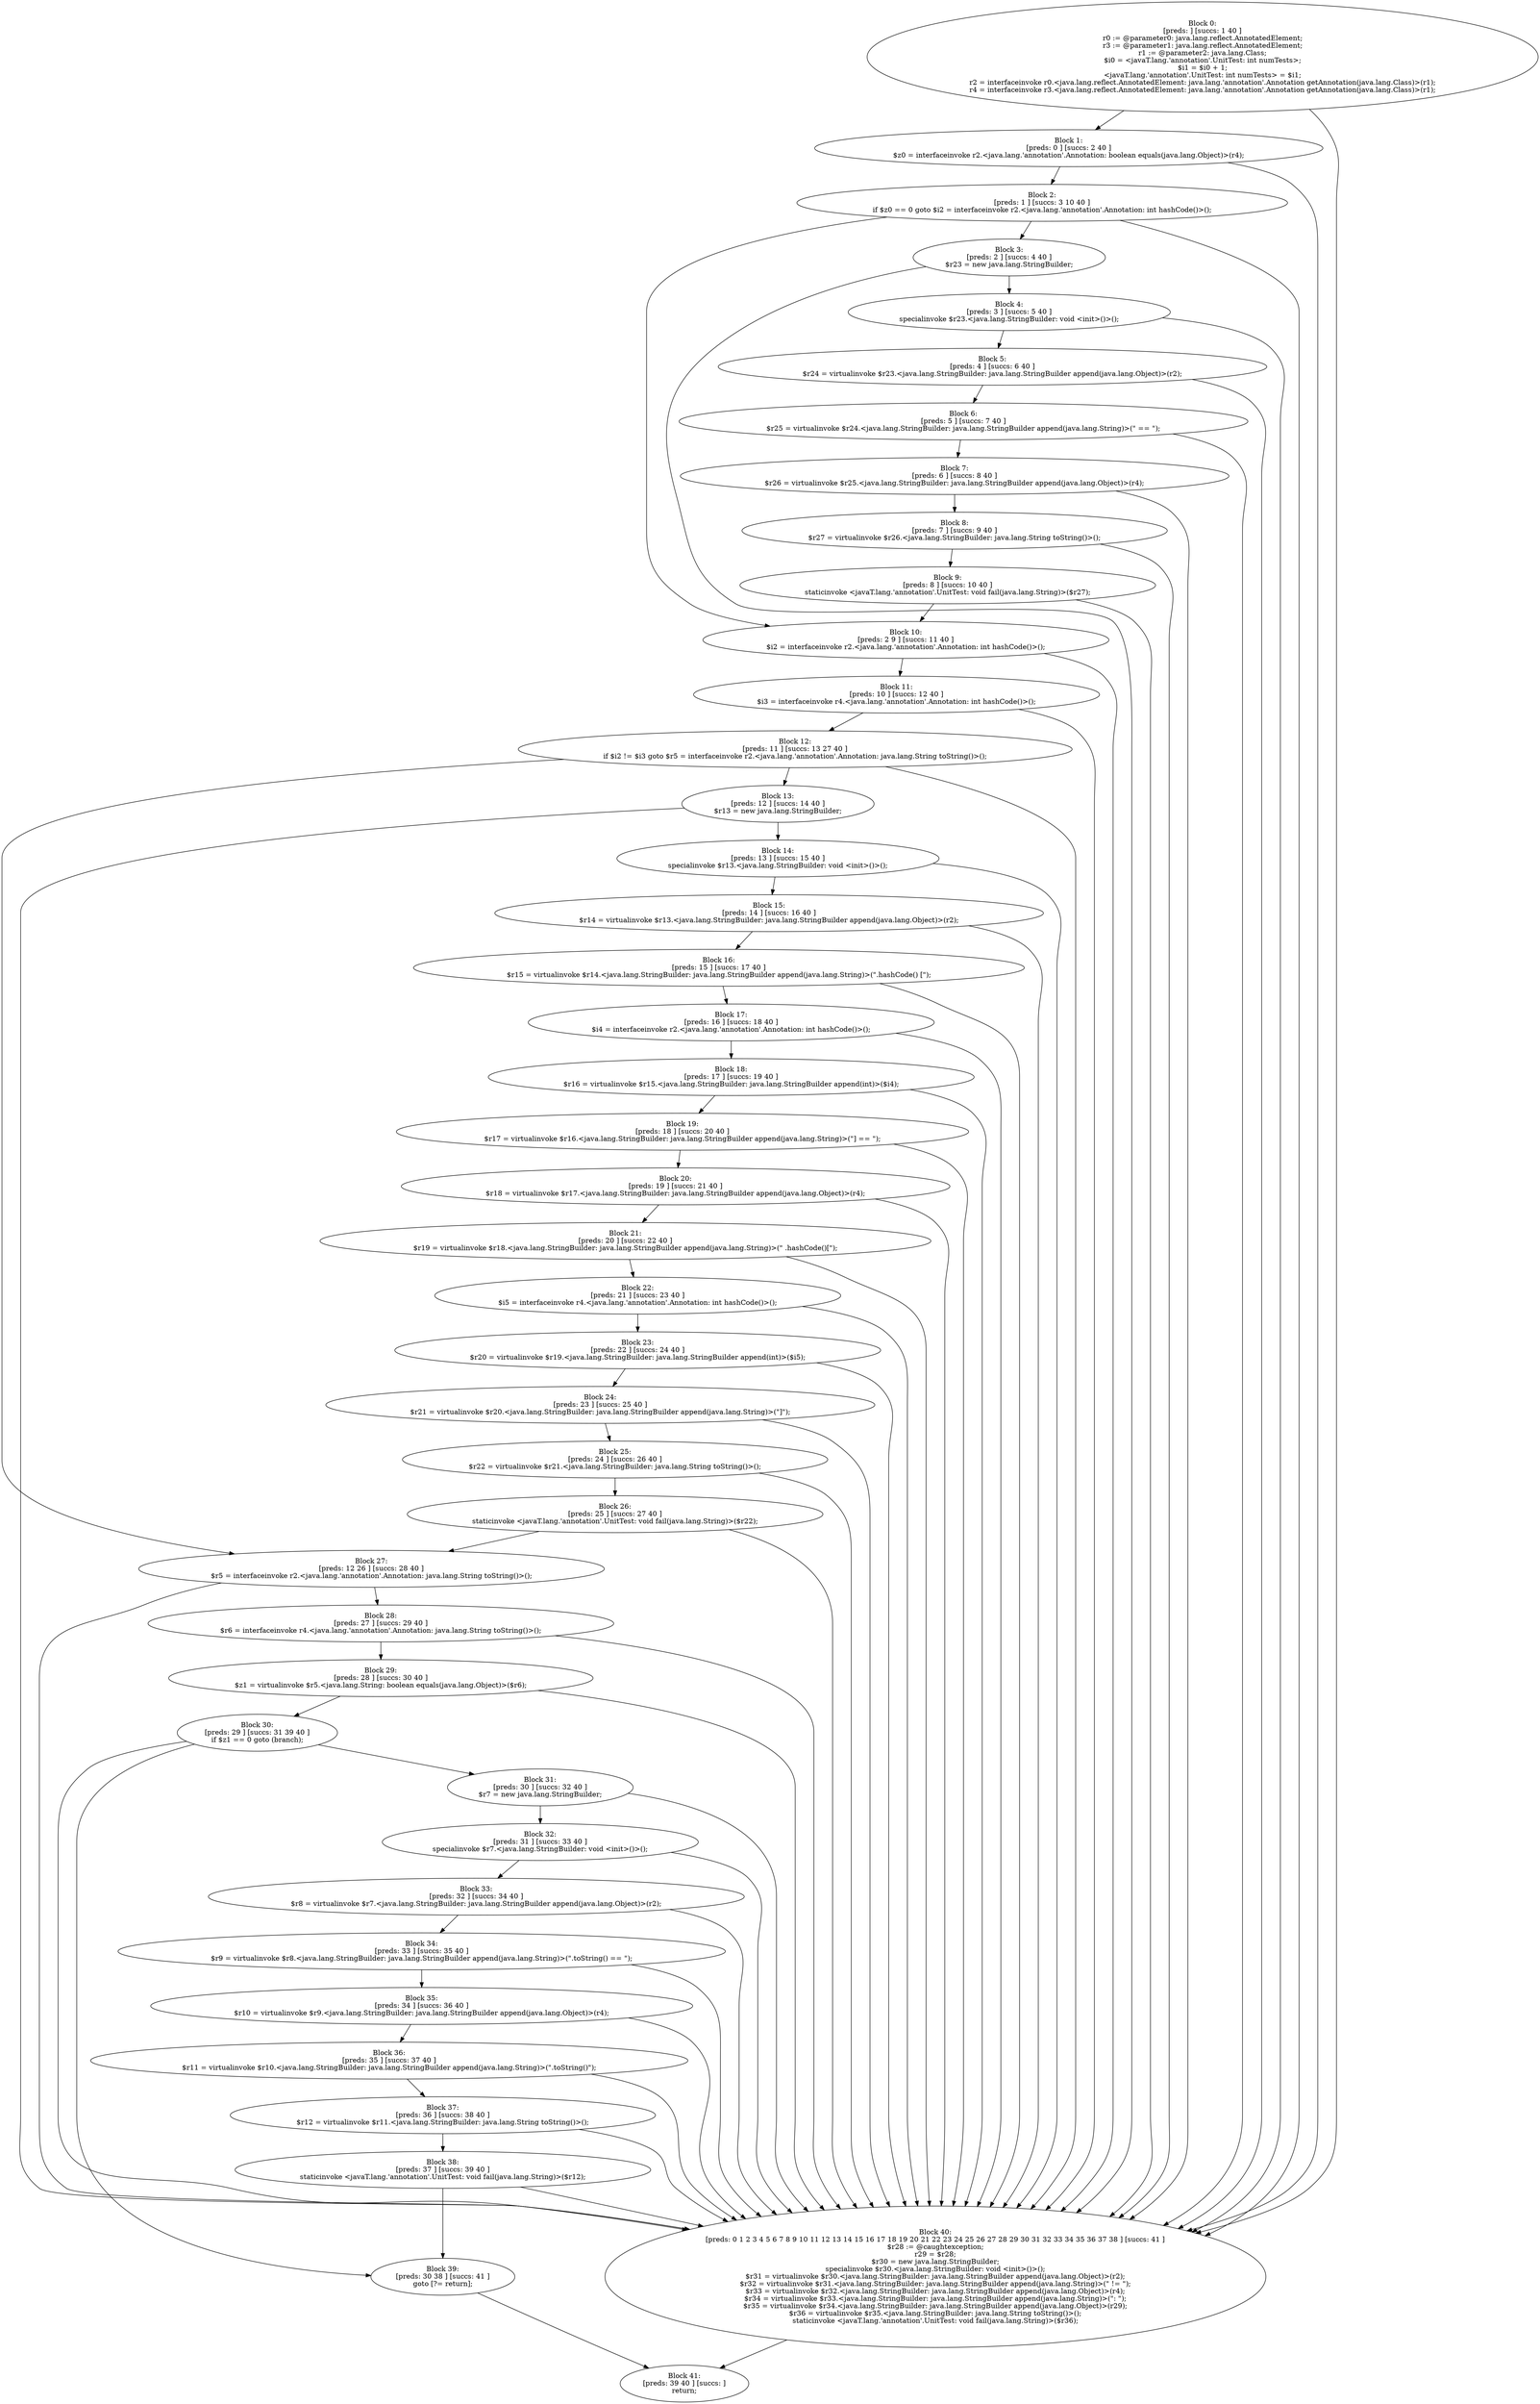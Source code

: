 digraph "unitGraph" {
    "Block 0:
[preds: ] [succs: 1 40 ]
r0 := @parameter0: java.lang.reflect.AnnotatedElement;
r3 := @parameter1: java.lang.reflect.AnnotatedElement;
r1 := @parameter2: java.lang.Class;
$i0 = <javaT.lang.'annotation'.UnitTest: int numTests>;
$i1 = $i0 + 1;
<javaT.lang.'annotation'.UnitTest: int numTests> = $i1;
r2 = interfaceinvoke r0.<java.lang.reflect.AnnotatedElement: java.lang.'annotation'.Annotation getAnnotation(java.lang.Class)>(r1);
r4 = interfaceinvoke r3.<java.lang.reflect.AnnotatedElement: java.lang.'annotation'.Annotation getAnnotation(java.lang.Class)>(r1);
"
    "Block 1:
[preds: 0 ] [succs: 2 40 ]
$z0 = interfaceinvoke r2.<java.lang.'annotation'.Annotation: boolean equals(java.lang.Object)>(r4);
"
    "Block 2:
[preds: 1 ] [succs: 3 10 40 ]
if $z0 == 0 goto $i2 = interfaceinvoke r2.<java.lang.'annotation'.Annotation: int hashCode()>();
"
    "Block 3:
[preds: 2 ] [succs: 4 40 ]
$r23 = new java.lang.StringBuilder;
"
    "Block 4:
[preds: 3 ] [succs: 5 40 ]
specialinvoke $r23.<java.lang.StringBuilder: void <init>()>();
"
    "Block 5:
[preds: 4 ] [succs: 6 40 ]
$r24 = virtualinvoke $r23.<java.lang.StringBuilder: java.lang.StringBuilder append(java.lang.Object)>(r2);
"
    "Block 6:
[preds: 5 ] [succs: 7 40 ]
$r25 = virtualinvoke $r24.<java.lang.StringBuilder: java.lang.StringBuilder append(java.lang.String)>(\" == \");
"
    "Block 7:
[preds: 6 ] [succs: 8 40 ]
$r26 = virtualinvoke $r25.<java.lang.StringBuilder: java.lang.StringBuilder append(java.lang.Object)>(r4);
"
    "Block 8:
[preds: 7 ] [succs: 9 40 ]
$r27 = virtualinvoke $r26.<java.lang.StringBuilder: java.lang.String toString()>();
"
    "Block 9:
[preds: 8 ] [succs: 10 40 ]
staticinvoke <javaT.lang.'annotation'.UnitTest: void fail(java.lang.String)>($r27);
"
    "Block 10:
[preds: 2 9 ] [succs: 11 40 ]
$i2 = interfaceinvoke r2.<java.lang.'annotation'.Annotation: int hashCode()>();
"
    "Block 11:
[preds: 10 ] [succs: 12 40 ]
$i3 = interfaceinvoke r4.<java.lang.'annotation'.Annotation: int hashCode()>();
"
    "Block 12:
[preds: 11 ] [succs: 13 27 40 ]
if $i2 != $i3 goto $r5 = interfaceinvoke r2.<java.lang.'annotation'.Annotation: java.lang.String toString()>();
"
    "Block 13:
[preds: 12 ] [succs: 14 40 ]
$r13 = new java.lang.StringBuilder;
"
    "Block 14:
[preds: 13 ] [succs: 15 40 ]
specialinvoke $r13.<java.lang.StringBuilder: void <init>()>();
"
    "Block 15:
[preds: 14 ] [succs: 16 40 ]
$r14 = virtualinvoke $r13.<java.lang.StringBuilder: java.lang.StringBuilder append(java.lang.Object)>(r2);
"
    "Block 16:
[preds: 15 ] [succs: 17 40 ]
$r15 = virtualinvoke $r14.<java.lang.StringBuilder: java.lang.StringBuilder append(java.lang.String)>(\".hashCode() [\");
"
    "Block 17:
[preds: 16 ] [succs: 18 40 ]
$i4 = interfaceinvoke r2.<java.lang.'annotation'.Annotation: int hashCode()>();
"
    "Block 18:
[preds: 17 ] [succs: 19 40 ]
$r16 = virtualinvoke $r15.<java.lang.StringBuilder: java.lang.StringBuilder append(int)>($i4);
"
    "Block 19:
[preds: 18 ] [succs: 20 40 ]
$r17 = virtualinvoke $r16.<java.lang.StringBuilder: java.lang.StringBuilder append(java.lang.String)>(\"] == \");
"
    "Block 20:
[preds: 19 ] [succs: 21 40 ]
$r18 = virtualinvoke $r17.<java.lang.StringBuilder: java.lang.StringBuilder append(java.lang.Object)>(r4);
"
    "Block 21:
[preds: 20 ] [succs: 22 40 ]
$r19 = virtualinvoke $r18.<java.lang.StringBuilder: java.lang.StringBuilder append(java.lang.String)>(\" .hashCode()[\");
"
    "Block 22:
[preds: 21 ] [succs: 23 40 ]
$i5 = interfaceinvoke r4.<java.lang.'annotation'.Annotation: int hashCode()>();
"
    "Block 23:
[preds: 22 ] [succs: 24 40 ]
$r20 = virtualinvoke $r19.<java.lang.StringBuilder: java.lang.StringBuilder append(int)>($i5);
"
    "Block 24:
[preds: 23 ] [succs: 25 40 ]
$r21 = virtualinvoke $r20.<java.lang.StringBuilder: java.lang.StringBuilder append(java.lang.String)>(\"]\");
"
    "Block 25:
[preds: 24 ] [succs: 26 40 ]
$r22 = virtualinvoke $r21.<java.lang.StringBuilder: java.lang.String toString()>();
"
    "Block 26:
[preds: 25 ] [succs: 27 40 ]
staticinvoke <javaT.lang.'annotation'.UnitTest: void fail(java.lang.String)>($r22);
"
    "Block 27:
[preds: 12 26 ] [succs: 28 40 ]
$r5 = interfaceinvoke r2.<java.lang.'annotation'.Annotation: java.lang.String toString()>();
"
    "Block 28:
[preds: 27 ] [succs: 29 40 ]
$r6 = interfaceinvoke r4.<java.lang.'annotation'.Annotation: java.lang.String toString()>();
"
    "Block 29:
[preds: 28 ] [succs: 30 40 ]
$z1 = virtualinvoke $r5.<java.lang.String: boolean equals(java.lang.Object)>($r6);
"
    "Block 30:
[preds: 29 ] [succs: 31 39 40 ]
if $z1 == 0 goto (branch);
"
    "Block 31:
[preds: 30 ] [succs: 32 40 ]
$r7 = new java.lang.StringBuilder;
"
    "Block 32:
[preds: 31 ] [succs: 33 40 ]
specialinvoke $r7.<java.lang.StringBuilder: void <init>()>();
"
    "Block 33:
[preds: 32 ] [succs: 34 40 ]
$r8 = virtualinvoke $r7.<java.lang.StringBuilder: java.lang.StringBuilder append(java.lang.Object)>(r2);
"
    "Block 34:
[preds: 33 ] [succs: 35 40 ]
$r9 = virtualinvoke $r8.<java.lang.StringBuilder: java.lang.StringBuilder append(java.lang.String)>(\".toString() == \");
"
    "Block 35:
[preds: 34 ] [succs: 36 40 ]
$r10 = virtualinvoke $r9.<java.lang.StringBuilder: java.lang.StringBuilder append(java.lang.Object)>(r4);
"
    "Block 36:
[preds: 35 ] [succs: 37 40 ]
$r11 = virtualinvoke $r10.<java.lang.StringBuilder: java.lang.StringBuilder append(java.lang.String)>(\".toString()\");
"
    "Block 37:
[preds: 36 ] [succs: 38 40 ]
$r12 = virtualinvoke $r11.<java.lang.StringBuilder: java.lang.String toString()>();
"
    "Block 38:
[preds: 37 ] [succs: 39 40 ]
staticinvoke <javaT.lang.'annotation'.UnitTest: void fail(java.lang.String)>($r12);
"
    "Block 39:
[preds: 30 38 ] [succs: 41 ]
goto [?= return];
"
    "Block 40:
[preds: 0 1 2 3 4 5 6 7 8 9 10 11 12 13 14 15 16 17 18 19 20 21 22 23 24 25 26 27 28 29 30 31 32 33 34 35 36 37 38 ] [succs: 41 ]
$r28 := @caughtexception;
r29 = $r28;
$r30 = new java.lang.StringBuilder;
specialinvoke $r30.<java.lang.StringBuilder: void <init>()>();
$r31 = virtualinvoke $r30.<java.lang.StringBuilder: java.lang.StringBuilder append(java.lang.Object)>(r2);
$r32 = virtualinvoke $r31.<java.lang.StringBuilder: java.lang.StringBuilder append(java.lang.String)>(\" != \");
$r33 = virtualinvoke $r32.<java.lang.StringBuilder: java.lang.StringBuilder append(java.lang.Object)>(r4);
$r34 = virtualinvoke $r33.<java.lang.StringBuilder: java.lang.StringBuilder append(java.lang.String)>(\": \");
$r35 = virtualinvoke $r34.<java.lang.StringBuilder: java.lang.StringBuilder append(java.lang.Object)>(r29);
$r36 = virtualinvoke $r35.<java.lang.StringBuilder: java.lang.String toString()>();
staticinvoke <javaT.lang.'annotation'.UnitTest: void fail(java.lang.String)>($r36);
"
    "Block 41:
[preds: 39 40 ] [succs: ]
return;
"
    "Block 0:
[preds: ] [succs: 1 40 ]
r0 := @parameter0: java.lang.reflect.AnnotatedElement;
r3 := @parameter1: java.lang.reflect.AnnotatedElement;
r1 := @parameter2: java.lang.Class;
$i0 = <javaT.lang.'annotation'.UnitTest: int numTests>;
$i1 = $i0 + 1;
<javaT.lang.'annotation'.UnitTest: int numTests> = $i1;
r2 = interfaceinvoke r0.<java.lang.reflect.AnnotatedElement: java.lang.'annotation'.Annotation getAnnotation(java.lang.Class)>(r1);
r4 = interfaceinvoke r3.<java.lang.reflect.AnnotatedElement: java.lang.'annotation'.Annotation getAnnotation(java.lang.Class)>(r1);
"->"Block 1:
[preds: 0 ] [succs: 2 40 ]
$z0 = interfaceinvoke r2.<java.lang.'annotation'.Annotation: boolean equals(java.lang.Object)>(r4);
";
    "Block 0:
[preds: ] [succs: 1 40 ]
r0 := @parameter0: java.lang.reflect.AnnotatedElement;
r3 := @parameter1: java.lang.reflect.AnnotatedElement;
r1 := @parameter2: java.lang.Class;
$i0 = <javaT.lang.'annotation'.UnitTest: int numTests>;
$i1 = $i0 + 1;
<javaT.lang.'annotation'.UnitTest: int numTests> = $i1;
r2 = interfaceinvoke r0.<java.lang.reflect.AnnotatedElement: java.lang.'annotation'.Annotation getAnnotation(java.lang.Class)>(r1);
r4 = interfaceinvoke r3.<java.lang.reflect.AnnotatedElement: java.lang.'annotation'.Annotation getAnnotation(java.lang.Class)>(r1);
"->"Block 40:
[preds: 0 1 2 3 4 5 6 7 8 9 10 11 12 13 14 15 16 17 18 19 20 21 22 23 24 25 26 27 28 29 30 31 32 33 34 35 36 37 38 ] [succs: 41 ]
$r28 := @caughtexception;
r29 = $r28;
$r30 = new java.lang.StringBuilder;
specialinvoke $r30.<java.lang.StringBuilder: void <init>()>();
$r31 = virtualinvoke $r30.<java.lang.StringBuilder: java.lang.StringBuilder append(java.lang.Object)>(r2);
$r32 = virtualinvoke $r31.<java.lang.StringBuilder: java.lang.StringBuilder append(java.lang.String)>(\" != \");
$r33 = virtualinvoke $r32.<java.lang.StringBuilder: java.lang.StringBuilder append(java.lang.Object)>(r4);
$r34 = virtualinvoke $r33.<java.lang.StringBuilder: java.lang.StringBuilder append(java.lang.String)>(\": \");
$r35 = virtualinvoke $r34.<java.lang.StringBuilder: java.lang.StringBuilder append(java.lang.Object)>(r29);
$r36 = virtualinvoke $r35.<java.lang.StringBuilder: java.lang.String toString()>();
staticinvoke <javaT.lang.'annotation'.UnitTest: void fail(java.lang.String)>($r36);
";
    "Block 1:
[preds: 0 ] [succs: 2 40 ]
$z0 = interfaceinvoke r2.<java.lang.'annotation'.Annotation: boolean equals(java.lang.Object)>(r4);
"->"Block 2:
[preds: 1 ] [succs: 3 10 40 ]
if $z0 == 0 goto $i2 = interfaceinvoke r2.<java.lang.'annotation'.Annotation: int hashCode()>();
";
    "Block 1:
[preds: 0 ] [succs: 2 40 ]
$z0 = interfaceinvoke r2.<java.lang.'annotation'.Annotation: boolean equals(java.lang.Object)>(r4);
"->"Block 40:
[preds: 0 1 2 3 4 5 6 7 8 9 10 11 12 13 14 15 16 17 18 19 20 21 22 23 24 25 26 27 28 29 30 31 32 33 34 35 36 37 38 ] [succs: 41 ]
$r28 := @caughtexception;
r29 = $r28;
$r30 = new java.lang.StringBuilder;
specialinvoke $r30.<java.lang.StringBuilder: void <init>()>();
$r31 = virtualinvoke $r30.<java.lang.StringBuilder: java.lang.StringBuilder append(java.lang.Object)>(r2);
$r32 = virtualinvoke $r31.<java.lang.StringBuilder: java.lang.StringBuilder append(java.lang.String)>(\" != \");
$r33 = virtualinvoke $r32.<java.lang.StringBuilder: java.lang.StringBuilder append(java.lang.Object)>(r4);
$r34 = virtualinvoke $r33.<java.lang.StringBuilder: java.lang.StringBuilder append(java.lang.String)>(\": \");
$r35 = virtualinvoke $r34.<java.lang.StringBuilder: java.lang.StringBuilder append(java.lang.Object)>(r29);
$r36 = virtualinvoke $r35.<java.lang.StringBuilder: java.lang.String toString()>();
staticinvoke <javaT.lang.'annotation'.UnitTest: void fail(java.lang.String)>($r36);
";
    "Block 2:
[preds: 1 ] [succs: 3 10 40 ]
if $z0 == 0 goto $i2 = interfaceinvoke r2.<java.lang.'annotation'.Annotation: int hashCode()>();
"->"Block 3:
[preds: 2 ] [succs: 4 40 ]
$r23 = new java.lang.StringBuilder;
";
    "Block 2:
[preds: 1 ] [succs: 3 10 40 ]
if $z0 == 0 goto $i2 = interfaceinvoke r2.<java.lang.'annotation'.Annotation: int hashCode()>();
"->"Block 10:
[preds: 2 9 ] [succs: 11 40 ]
$i2 = interfaceinvoke r2.<java.lang.'annotation'.Annotation: int hashCode()>();
";
    "Block 2:
[preds: 1 ] [succs: 3 10 40 ]
if $z0 == 0 goto $i2 = interfaceinvoke r2.<java.lang.'annotation'.Annotation: int hashCode()>();
"->"Block 40:
[preds: 0 1 2 3 4 5 6 7 8 9 10 11 12 13 14 15 16 17 18 19 20 21 22 23 24 25 26 27 28 29 30 31 32 33 34 35 36 37 38 ] [succs: 41 ]
$r28 := @caughtexception;
r29 = $r28;
$r30 = new java.lang.StringBuilder;
specialinvoke $r30.<java.lang.StringBuilder: void <init>()>();
$r31 = virtualinvoke $r30.<java.lang.StringBuilder: java.lang.StringBuilder append(java.lang.Object)>(r2);
$r32 = virtualinvoke $r31.<java.lang.StringBuilder: java.lang.StringBuilder append(java.lang.String)>(\" != \");
$r33 = virtualinvoke $r32.<java.lang.StringBuilder: java.lang.StringBuilder append(java.lang.Object)>(r4);
$r34 = virtualinvoke $r33.<java.lang.StringBuilder: java.lang.StringBuilder append(java.lang.String)>(\": \");
$r35 = virtualinvoke $r34.<java.lang.StringBuilder: java.lang.StringBuilder append(java.lang.Object)>(r29);
$r36 = virtualinvoke $r35.<java.lang.StringBuilder: java.lang.String toString()>();
staticinvoke <javaT.lang.'annotation'.UnitTest: void fail(java.lang.String)>($r36);
";
    "Block 3:
[preds: 2 ] [succs: 4 40 ]
$r23 = new java.lang.StringBuilder;
"->"Block 4:
[preds: 3 ] [succs: 5 40 ]
specialinvoke $r23.<java.lang.StringBuilder: void <init>()>();
";
    "Block 3:
[preds: 2 ] [succs: 4 40 ]
$r23 = new java.lang.StringBuilder;
"->"Block 40:
[preds: 0 1 2 3 4 5 6 7 8 9 10 11 12 13 14 15 16 17 18 19 20 21 22 23 24 25 26 27 28 29 30 31 32 33 34 35 36 37 38 ] [succs: 41 ]
$r28 := @caughtexception;
r29 = $r28;
$r30 = new java.lang.StringBuilder;
specialinvoke $r30.<java.lang.StringBuilder: void <init>()>();
$r31 = virtualinvoke $r30.<java.lang.StringBuilder: java.lang.StringBuilder append(java.lang.Object)>(r2);
$r32 = virtualinvoke $r31.<java.lang.StringBuilder: java.lang.StringBuilder append(java.lang.String)>(\" != \");
$r33 = virtualinvoke $r32.<java.lang.StringBuilder: java.lang.StringBuilder append(java.lang.Object)>(r4);
$r34 = virtualinvoke $r33.<java.lang.StringBuilder: java.lang.StringBuilder append(java.lang.String)>(\": \");
$r35 = virtualinvoke $r34.<java.lang.StringBuilder: java.lang.StringBuilder append(java.lang.Object)>(r29);
$r36 = virtualinvoke $r35.<java.lang.StringBuilder: java.lang.String toString()>();
staticinvoke <javaT.lang.'annotation'.UnitTest: void fail(java.lang.String)>($r36);
";
    "Block 4:
[preds: 3 ] [succs: 5 40 ]
specialinvoke $r23.<java.lang.StringBuilder: void <init>()>();
"->"Block 5:
[preds: 4 ] [succs: 6 40 ]
$r24 = virtualinvoke $r23.<java.lang.StringBuilder: java.lang.StringBuilder append(java.lang.Object)>(r2);
";
    "Block 4:
[preds: 3 ] [succs: 5 40 ]
specialinvoke $r23.<java.lang.StringBuilder: void <init>()>();
"->"Block 40:
[preds: 0 1 2 3 4 5 6 7 8 9 10 11 12 13 14 15 16 17 18 19 20 21 22 23 24 25 26 27 28 29 30 31 32 33 34 35 36 37 38 ] [succs: 41 ]
$r28 := @caughtexception;
r29 = $r28;
$r30 = new java.lang.StringBuilder;
specialinvoke $r30.<java.lang.StringBuilder: void <init>()>();
$r31 = virtualinvoke $r30.<java.lang.StringBuilder: java.lang.StringBuilder append(java.lang.Object)>(r2);
$r32 = virtualinvoke $r31.<java.lang.StringBuilder: java.lang.StringBuilder append(java.lang.String)>(\" != \");
$r33 = virtualinvoke $r32.<java.lang.StringBuilder: java.lang.StringBuilder append(java.lang.Object)>(r4);
$r34 = virtualinvoke $r33.<java.lang.StringBuilder: java.lang.StringBuilder append(java.lang.String)>(\": \");
$r35 = virtualinvoke $r34.<java.lang.StringBuilder: java.lang.StringBuilder append(java.lang.Object)>(r29);
$r36 = virtualinvoke $r35.<java.lang.StringBuilder: java.lang.String toString()>();
staticinvoke <javaT.lang.'annotation'.UnitTest: void fail(java.lang.String)>($r36);
";
    "Block 5:
[preds: 4 ] [succs: 6 40 ]
$r24 = virtualinvoke $r23.<java.lang.StringBuilder: java.lang.StringBuilder append(java.lang.Object)>(r2);
"->"Block 6:
[preds: 5 ] [succs: 7 40 ]
$r25 = virtualinvoke $r24.<java.lang.StringBuilder: java.lang.StringBuilder append(java.lang.String)>(\" == \");
";
    "Block 5:
[preds: 4 ] [succs: 6 40 ]
$r24 = virtualinvoke $r23.<java.lang.StringBuilder: java.lang.StringBuilder append(java.lang.Object)>(r2);
"->"Block 40:
[preds: 0 1 2 3 4 5 6 7 8 9 10 11 12 13 14 15 16 17 18 19 20 21 22 23 24 25 26 27 28 29 30 31 32 33 34 35 36 37 38 ] [succs: 41 ]
$r28 := @caughtexception;
r29 = $r28;
$r30 = new java.lang.StringBuilder;
specialinvoke $r30.<java.lang.StringBuilder: void <init>()>();
$r31 = virtualinvoke $r30.<java.lang.StringBuilder: java.lang.StringBuilder append(java.lang.Object)>(r2);
$r32 = virtualinvoke $r31.<java.lang.StringBuilder: java.lang.StringBuilder append(java.lang.String)>(\" != \");
$r33 = virtualinvoke $r32.<java.lang.StringBuilder: java.lang.StringBuilder append(java.lang.Object)>(r4);
$r34 = virtualinvoke $r33.<java.lang.StringBuilder: java.lang.StringBuilder append(java.lang.String)>(\": \");
$r35 = virtualinvoke $r34.<java.lang.StringBuilder: java.lang.StringBuilder append(java.lang.Object)>(r29);
$r36 = virtualinvoke $r35.<java.lang.StringBuilder: java.lang.String toString()>();
staticinvoke <javaT.lang.'annotation'.UnitTest: void fail(java.lang.String)>($r36);
";
    "Block 6:
[preds: 5 ] [succs: 7 40 ]
$r25 = virtualinvoke $r24.<java.lang.StringBuilder: java.lang.StringBuilder append(java.lang.String)>(\" == \");
"->"Block 7:
[preds: 6 ] [succs: 8 40 ]
$r26 = virtualinvoke $r25.<java.lang.StringBuilder: java.lang.StringBuilder append(java.lang.Object)>(r4);
";
    "Block 6:
[preds: 5 ] [succs: 7 40 ]
$r25 = virtualinvoke $r24.<java.lang.StringBuilder: java.lang.StringBuilder append(java.lang.String)>(\" == \");
"->"Block 40:
[preds: 0 1 2 3 4 5 6 7 8 9 10 11 12 13 14 15 16 17 18 19 20 21 22 23 24 25 26 27 28 29 30 31 32 33 34 35 36 37 38 ] [succs: 41 ]
$r28 := @caughtexception;
r29 = $r28;
$r30 = new java.lang.StringBuilder;
specialinvoke $r30.<java.lang.StringBuilder: void <init>()>();
$r31 = virtualinvoke $r30.<java.lang.StringBuilder: java.lang.StringBuilder append(java.lang.Object)>(r2);
$r32 = virtualinvoke $r31.<java.lang.StringBuilder: java.lang.StringBuilder append(java.lang.String)>(\" != \");
$r33 = virtualinvoke $r32.<java.lang.StringBuilder: java.lang.StringBuilder append(java.lang.Object)>(r4);
$r34 = virtualinvoke $r33.<java.lang.StringBuilder: java.lang.StringBuilder append(java.lang.String)>(\": \");
$r35 = virtualinvoke $r34.<java.lang.StringBuilder: java.lang.StringBuilder append(java.lang.Object)>(r29);
$r36 = virtualinvoke $r35.<java.lang.StringBuilder: java.lang.String toString()>();
staticinvoke <javaT.lang.'annotation'.UnitTest: void fail(java.lang.String)>($r36);
";
    "Block 7:
[preds: 6 ] [succs: 8 40 ]
$r26 = virtualinvoke $r25.<java.lang.StringBuilder: java.lang.StringBuilder append(java.lang.Object)>(r4);
"->"Block 8:
[preds: 7 ] [succs: 9 40 ]
$r27 = virtualinvoke $r26.<java.lang.StringBuilder: java.lang.String toString()>();
";
    "Block 7:
[preds: 6 ] [succs: 8 40 ]
$r26 = virtualinvoke $r25.<java.lang.StringBuilder: java.lang.StringBuilder append(java.lang.Object)>(r4);
"->"Block 40:
[preds: 0 1 2 3 4 5 6 7 8 9 10 11 12 13 14 15 16 17 18 19 20 21 22 23 24 25 26 27 28 29 30 31 32 33 34 35 36 37 38 ] [succs: 41 ]
$r28 := @caughtexception;
r29 = $r28;
$r30 = new java.lang.StringBuilder;
specialinvoke $r30.<java.lang.StringBuilder: void <init>()>();
$r31 = virtualinvoke $r30.<java.lang.StringBuilder: java.lang.StringBuilder append(java.lang.Object)>(r2);
$r32 = virtualinvoke $r31.<java.lang.StringBuilder: java.lang.StringBuilder append(java.lang.String)>(\" != \");
$r33 = virtualinvoke $r32.<java.lang.StringBuilder: java.lang.StringBuilder append(java.lang.Object)>(r4);
$r34 = virtualinvoke $r33.<java.lang.StringBuilder: java.lang.StringBuilder append(java.lang.String)>(\": \");
$r35 = virtualinvoke $r34.<java.lang.StringBuilder: java.lang.StringBuilder append(java.lang.Object)>(r29);
$r36 = virtualinvoke $r35.<java.lang.StringBuilder: java.lang.String toString()>();
staticinvoke <javaT.lang.'annotation'.UnitTest: void fail(java.lang.String)>($r36);
";
    "Block 8:
[preds: 7 ] [succs: 9 40 ]
$r27 = virtualinvoke $r26.<java.lang.StringBuilder: java.lang.String toString()>();
"->"Block 9:
[preds: 8 ] [succs: 10 40 ]
staticinvoke <javaT.lang.'annotation'.UnitTest: void fail(java.lang.String)>($r27);
";
    "Block 8:
[preds: 7 ] [succs: 9 40 ]
$r27 = virtualinvoke $r26.<java.lang.StringBuilder: java.lang.String toString()>();
"->"Block 40:
[preds: 0 1 2 3 4 5 6 7 8 9 10 11 12 13 14 15 16 17 18 19 20 21 22 23 24 25 26 27 28 29 30 31 32 33 34 35 36 37 38 ] [succs: 41 ]
$r28 := @caughtexception;
r29 = $r28;
$r30 = new java.lang.StringBuilder;
specialinvoke $r30.<java.lang.StringBuilder: void <init>()>();
$r31 = virtualinvoke $r30.<java.lang.StringBuilder: java.lang.StringBuilder append(java.lang.Object)>(r2);
$r32 = virtualinvoke $r31.<java.lang.StringBuilder: java.lang.StringBuilder append(java.lang.String)>(\" != \");
$r33 = virtualinvoke $r32.<java.lang.StringBuilder: java.lang.StringBuilder append(java.lang.Object)>(r4);
$r34 = virtualinvoke $r33.<java.lang.StringBuilder: java.lang.StringBuilder append(java.lang.String)>(\": \");
$r35 = virtualinvoke $r34.<java.lang.StringBuilder: java.lang.StringBuilder append(java.lang.Object)>(r29);
$r36 = virtualinvoke $r35.<java.lang.StringBuilder: java.lang.String toString()>();
staticinvoke <javaT.lang.'annotation'.UnitTest: void fail(java.lang.String)>($r36);
";
    "Block 9:
[preds: 8 ] [succs: 10 40 ]
staticinvoke <javaT.lang.'annotation'.UnitTest: void fail(java.lang.String)>($r27);
"->"Block 10:
[preds: 2 9 ] [succs: 11 40 ]
$i2 = interfaceinvoke r2.<java.lang.'annotation'.Annotation: int hashCode()>();
";
    "Block 9:
[preds: 8 ] [succs: 10 40 ]
staticinvoke <javaT.lang.'annotation'.UnitTest: void fail(java.lang.String)>($r27);
"->"Block 40:
[preds: 0 1 2 3 4 5 6 7 8 9 10 11 12 13 14 15 16 17 18 19 20 21 22 23 24 25 26 27 28 29 30 31 32 33 34 35 36 37 38 ] [succs: 41 ]
$r28 := @caughtexception;
r29 = $r28;
$r30 = new java.lang.StringBuilder;
specialinvoke $r30.<java.lang.StringBuilder: void <init>()>();
$r31 = virtualinvoke $r30.<java.lang.StringBuilder: java.lang.StringBuilder append(java.lang.Object)>(r2);
$r32 = virtualinvoke $r31.<java.lang.StringBuilder: java.lang.StringBuilder append(java.lang.String)>(\" != \");
$r33 = virtualinvoke $r32.<java.lang.StringBuilder: java.lang.StringBuilder append(java.lang.Object)>(r4);
$r34 = virtualinvoke $r33.<java.lang.StringBuilder: java.lang.StringBuilder append(java.lang.String)>(\": \");
$r35 = virtualinvoke $r34.<java.lang.StringBuilder: java.lang.StringBuilder append(java.lang.Object)>(r29);
$r36 = virtualinvoke $r35.<java.lang.StringBuilder: java.lang.String toString()>();
staticinvoke <javaT.lang.'annotation'.UnitTest: void fail(java.lang.String)>($r36);
";
    "Block 10:
[preds: 2 9 ] [succs: 11 40 ]
$i2 = interfaceinvoke r2.<java.lang.'annotation'.Annotation: int hashCode()>();
"->"Block 11:
[preds: 10 ] [succs: 12 40 ]
$i3 = interfaceinvoke r4.<java.lang.'annotation'.Annotation: int hashCode()>();
";
    "Block 10:
[preds: 2 9 ] [succs: 11 40 ]
$i2 = interfaceinvoke r2.<java.lang.'annotation'.Annotation: int hashCode()>();
"->"Block 40:
[preds: 0 1 2 3 4 5 6 7 8 9 10 11 12 13 14 15 16 17 18 19 20 21 22 23 24 25 26 27 28 29 30 31 32 33 34 35 36 37 38 ] [succs: 41 ]
$r28 := @caughtexception;
r29 = $r28;
$r30 = new java.lang.StringBuilder;
specialinvoke $r30.<java.lang.StringBuilder: void <init>()>();
$r31 = virtualinvoke $r30.<java.lang.StringBuilder: java.lang.StringBuilder append(java.lang.Object)>(r2);
$r32 = virtualinvoke $r31.<java.lang.StringBuilder: java.lang.StringBuilder append(java.lang.String)>(\" != \");
$r33 = virtualinvoke $r32.<java.lang.StringBuilder: java.lang.StringBuilder append(java.lang.Object)>(r4);
$r34 = virtualinvoke $r33.<java.lang.StringBuilder: java.lang.StringBuilder append(java.lang.String)>(\": \");
$r35 = virtualinvoke $r34.<java.lang.StringBuilder: java.lang.StringBuilder append(java.lang.Object)>(r29);
$r36 = virtualinvoke $r35.<java.lang.StringBuilder: java.lang.String toString()>();
staticinvoke <javaT.lang.'annotation'.UnitTest: void fail(java.lang.String)>($r36);
";
    "Block 11:
[preds: 10 ] [succs: 12 40 ]
$i3 = interfaceinvoke r4.<java.lang.'annotation'.Annotation: int hashCode()>();
"->"Block 12:
[preds: 11 ] [succs: 13 27 40 ]
if $i2 != $i3 goto $r5 = interfaceinvoke r2.<java.lang.'annotation'.Annotation: java.lang.String toString()>();
";
    "Block 11:
[preds: 10 ] [succs: 12 40 ]
$i3 = interfaceinvoke r4.<java.lang.'annotation'.Annotation: int hashCode()>();
"->"Block 40:
[preds: 0 1 2 3 4 5 6 7 8 9 10 11 12 13 14 15 16 17 18 19 20 21 22 23 24 25 26 27 28 29 30 31 32 33 34 35 36 37 38 ] [succs: 41 ]
$r28 := @caughtexception;
r29 = $r28;
$r30 = new java.lang.StringBuilder;
specialinvoke $r30.<java.lang.StringBuilder: void <init>()>();
$r31 = virtualinvoke $r30.<java.lang.StringBuilder: java.lang.StringBuilder append(java.lang.Object)>(r2);
$r32 = virtualinvoke $r31.<java.lang.StringBuilder: java.lang.StringBuilder append(java.lang.String)>(\" != \");
$r33 = virtualinvoke $r32.<java.lang.StringBuilder: java.lang.StringBuilder append(java.lang.Object)>(r4);
$r34 = virtualinvoke $r33.<java.lang.StringBuilder: java.lang.StringBuilder append(java.lang.String)>(\": \");
$r35 = virtualinvoke $r34.<java.lang.StringBuilder: java.lang.StringBuilder append(java.lang.Object)>(r29);
$r36 = virtualinvoke $r35.<java.lang.StringBuilder: java.lang.String toString()>();
staticinvoke <javaT.lang.'annotation'.UnitTest: void fail(java.lang.String)>($r36);
";
    "Block 12:
[preds: 11 ] [succs: 13 27 40 ]
if $i2 != $i3 goto $r5 = interfaceinvoke r2.<java.lang.'annotation'.Annotation: java.lang.String toString()>();
"->"Block 13:
[preds: 12 ] [succs: 14 40 ]
$r13 = new java.lang.StringBuilder;
";
    "Block 12:
[preds: 11 ] [succs: 13 27 40 ]
if $i2 != $i3 goto $r5 = interfaceinvoke r2.<java.lang.'annotation'.Annotation: java.lang.String toString()>();
"->"Block 27:
[preds: 12 26 ] [succs: 28 40 ]
$r5 = interfaceinvoke r2.<java.lang.'annotation'.Annotation: java.lang.String toString()>();
";
    "Block 12:
[preds: 11 ] [succs: 13 27 40 ]
if $i2 != $i3 goto $r5 = interfaceinvoke r2.<java.lang.'annotation'.Annotation: java.lang.String toString()>();
"->"Block 40:
[preds: 0 1 2 3 4 5 6 7 8 9 10 11 12 13 14 15 16 17 18 19 20 21 22 23 24 25 26 27 28 29 30 31 32 33 34 35 36 37 38 ] [succs: 41 ]
$r28 := @caughtexception;
r29 = $r28;
$r30 = new java.lang.StringBuilder;
specialinvoke $r30.<java.lang.StringBuilder: void <init>()>();
$r31 = virtualinvoke $r30.<java.lang.StringBuilder: java.lang.StringBuilder append(java.lang.Object)>(r2);
$r32 = virtualinvoke $r31.<java.lang.StringBuilder: java.lang.StringBuilder append(java.lang.String)>(\" != \");
$r33 = virtualinvoke $r32.<java.lang.StringBuilder: java.lang.StringBuilder append(java.lang.Object)>(r4);
$r34 = virtualinvoke $r33.<java.lang.StringBuilder: java.lang.StringBuilder append(java.lang.String)>(\": \");
$r35 = virtualinvoke $r34.<java.lang.StringBuilder: java.lang.StringBuilder append(java.lang.Object)>(r29);
$r36 = virtualinvoke $r35.<java.lang.StringBuilder: java.lang.String toString()>();
staticinvoke <javaT.lang.'annotation'.UnitTest: void fail(java.lang.String)>($r36);
";
    "Block 13:
[preds: 12 ] [succs: 14 40 ]
$r13 = new java.lang.StringBuilder;
"->"Block 14:
[preds: 13 ] [succs: 15 40 ]
specialinvoke $r13.<java.lang.StringBuilder: void <init>()>();
";
    "Block 13:
[preds: 12 ] [succs: 14 40 ]
$r13 = new java.lang.StringBuilder;
"->"Block 40:
[preds: 0 1 2 3 4 5 6 7 8 9 10 11 12 13 14 15 16 17 18 19 20 21 22 23 24 25 26 27 28 29 30 31 32 33 34 35 36 37 38 ] [succs: 41 ]
$r28 := @caughtexception;
r29 = $r28;
$r30 = new java.lang.StringBuilder;
specialinvoke $r30.<java.lang.StringBuilder: void <init>()>();
$r31 = virtualinvoke $r30.<java.lang.StringBuilder: java.lang.StringBuilder append(java.lang.Object)>(r2);
$r32 = virtualinvoke $r31.<java.lang.StringBuilder: java.lang.StringBuilder append(java.lang.String)>(\" != \");
$r33 = virtualinvoke $r32.<java.lang.StringBuilder: java.lang.StringBuilder append(java.lang.Object)>(r4);
$r34 = virtualinvoke $r33.<java.lang.StringBuilder: java.lang.StringBuilder append(java.lang.String)>(\": \");
$r35 = virtualinvoke $r34.<java.lang.StringBuilder: java.lang.StringBuilder append(java.lang.Object)>(r29);
$r36 = virtualinvoke $r35.<java.lang.StringBuilder: java.lang.String toString()>();
staticinvoke <javaT.lang.'annotation'.UnitTest: void fail(java.lang.String)>($r36);
";
    "Block 14:
[preds: 13 ] [succs: 15 40 ]
specialinvoke $r13.<java.lang.StringBuilder: void <init>()>();
"->"Block 15:
[preds: 14 ] [succs: 16 40 ]
$r14 = virtualinvoke $r13.<java.lang.StringBuilder: java.lang.StringBuilder append(java.lang.Object)>(r2);
";
    "Block 14:
[preds: 13 ] [succs: 15 40 ]
specialinvoke $r13.<java.lang.StringBuilder: void <init>()>();
"->"Block 40:
[preds: 0 1 2 3 4 5 6 7 8 9 10 11 12 13 14 15 16 17 18 19 20 21 22 23 24 25 26 27 28 29 30 31 32 33 34 35 36 37 38 ] [succs: 41 ]
$r28 := @caughtexception;
r29 = $r28;
$r30 = new java.lang.StringBuilder;
specialinvoke $r30.<java.lang.StringBuilder: void <init>()>();
$r31 = virtualinvoke $r30.<java.lang.StringBuilder: java.lang.StringBuilder append(java.lang.Object)>(r2);
$r32 = virtualinvoke $r31.<java.lang.StringBuilder: java.lang.StringBuilder append(java.lang.String)>(\" != \");
$r33 = virtualinvoke $r32.<java.lang.StringBuilder: java.lang.StringBuilder append(java.lang.Object)>(r4);
$r34 = virtualinvoke $r33.<java.lang.StringBuilder: java.lang.StringBuilder append(java.lang.String)>(\": \");
$r35 = virtualinvoke $r34.<java.lang.StringBuilder: java.lang.StringBuilder append(java.lang.Object)>(r29);
$r36 = virtualinvoke $r35.<java.lang.StringBuilder: java.lang.String toString()>();
staticinvoke <javaT.lang.'annotation'.UnitTest: void fail(java.lang.String)>($r36);
";
    "Block 15:
[preds: 14 ] [succs: 16 40 ]
$r14 = virtualinvoke $r13.<java.lang.StringBuilder: java.lang.StringBuilder append(java.lang.Object)>(r2);
"->"Block 16:
[preds: 15 ] [succs: 17 40 ]
$r15 = virtualinvoke $r14.<java.lang.StringBuilder: java.lang.StringBuilder append(java.lang.String)>(\".hashCode() [\");
";
    "Block 15:
[preds: 14 ] [succs: 16 40 ]
$r14 = virtualinvoke $r13.<java.lang.StringBuilder: java.lang.StringBuilder append(java.lang.Object)>(r2);
"->"Block 40:
[preds: 0 1 2 3 4 5 6 7 8 9 10 11 12 13 14 15 16 17 18 19 20 21 22 23 24 25 26 27 28 29 30 31 32 33 34 35 36 37 38 ] [succs: 41 ]
$r28 := @caughtexception;
r29 = $r28;
$r30 = new java.lang.StringBuilder;
specialinvoke $r30.<java.lang.StringBuilder: void <init>()>();
$r31 = virtualinvoke $r30.<java.lang.StringBuilder: java.lang.StringBuilder append(java.lang.Object)>(r2);
$r32 = virtualinvoke $r31.<java.lang.StringBuilder: java.lang.StringBuilder append(java.lang.String)>(\" != \");
$r33 = virtualinvoke $r32.<java.lang.StringBuilder: java.lang.StringBuilder append(java.lang.Object)>(r4);
$r34 = virtualinvoke $r33.<java.lang.StringBuilder: java.lang.StringBuilder append(java.lang.String)>(\": \");
$r35 = virtualinvoke $r34.<java.lang.StringBuilder: java.lang.StringBuilder append(java.lang.Object)>(r29);
$r36 = virtualinvoke $r35.<java.lang.StringBuilder: java.lang.String toString()>();
staticinvoke <javaT.lang.'annotation'.UnitTest: void fail(java.lang.String)>($r36);
";
    "Block 16:
[preds: 15 ] [succs: 17 40 ]
$r15 = virtualinvoke $r14.<java.lang.StringBuilder: java.lang.StringBuilder append(java.lang.String)>(\".hashCode() [\");
"->"Block 17:
[preds: 16 ] [succs: 18 40 ]
$i4 = interfaceinvoke r2.<java.lang.'annotation'.Annotation: int hashCode()>();
";
    "Block 16:
[preds: 15 ] [succs: 17 40 ]
$r15 = virtualinvoke $r14.<java.lang.StringBuilder: java.lang.StringBuilder append(java.lang.String)>(\".hashCode() [\");
"->"Block 40:
[preds: 0 1 2 3 4 5 6 7 8 9 10 11 12 13 14 15 16 17 18 19 20 21 22 23 24 25 26 27 28 29 30 31 32 33 34 35 36 37 38 ] [succs: 41 ]
$r28 := @caughtexception;
r29 = $r28;
$r30 = new java.lang.StringBuilder;
specialinvoke $r30.<java.lang.StringBuilder: void <init>()>();
$r31 = virtualinvoke $r30.<java.lang.StringBuilder: java.lang.StringBuilder append(java.lang.Object)>(r2);
$r32 = virtualinvoke $r31.<java.lang.StringBuilder: java.lang.StringBuilder append(java.lang.String)>(\" != \");
$r33 = virtualinvoke $r32.<java.lang.StringBuilder: java.lang.StringBuilder append(java.lang.Object)>(r4);
$r34 = virtualinvoke $r33.<java.lang.StringBuilder: java.lang.StringBuilder append(java.lang.String)>(\": \");
$r35 = virtualinvoke $r34.<java.lang.StringBuilder: java.lang.StringBuilder append(java.lang.Object)>(r29);
$r36 = virtualinvoke $r35.<java.lang.StringBuilder: java.lang.String toString()>();
staticinvoke <javaT.lang.'annotation'.UnitTest: void fail(java.lang.String)>($r36);
";
    "Block 17:
[preds: 16 ] [succs: 18 40 ]
$i4 = interfaceinvoke r2.<java.lang.'annotation'.Annotation: int hashCode()>();
"->"Block 18:
[preds: 17 ] [succs: 19 40 ]
$r16 = virtualinvoke $r15.<java.lang.StringBuilder: java.lang.StringBuilder append(int)>($i4);
";
    "Block 17:
[preds: 16 ] [succs: 18 40 ]
$i4 = interfaceinvoke r2.<java.lang.'annotation'.Annotation: int hashCode()>();
"->"Block 40:
[preds: 0 1 2 3 4 5 6 7 8 9 10 11 12 13 14 15 16 17 18 19 20 21 22 23 24 25 26 27 28 29 30 31 32 33 34 35 36 37 38 ] [succs: 41 ]
$r28 := @caughtexception;
r29 = $r28;
$r30 = new java.lang.StringBuilder;
specialinvoke $r30.<java.lang.StringBuilder: void <init>()>();
$r31 = virtualinvoke $r30.<java.lang.StringBuilder: java.lang.StringBuilder append(java.lang.Object)>(r2);
$r32 = virtualinvoke $r31.<java.lang.StringBuilder: java.lang.StringBuilder append(java.lang.String)>(\" != \");
$r33 = virtualinvoke $r32.<java.lang.StringBuilder: java.lang.StringBuilder append(java.lang.Object)>(r4);
$r34 = virtualinvoke $r33.<java.lang.StringBuilder: java.lang.StringBuilder append(java.lang.String)>(\": \");
$r35 = virtualinvoke $r34.<java.lang.StringBuilder: java.lang.StringBuilder append(java.lang.Object)>(r29);
$r36 = virtualinvoke $r35.<java.lang.StringBuilder: java.lang.String toString()>();
staticinvoke <javaT.lang.'annotation'.UnitTest: void fail(java.lang.String)>($r36);
";
    "Block 18:
[preds: 17 ] [succs: 19 40 ]
$r16 = virtualinvoke $r15.<java.lang.StringBuilder: java.lang.StringBuilder append(int)>($i4);
"->"Block 19:
[preds: 18 ] [succs: 20 40 ]
$r17 = virtualinvoke $r16.<java.lang.StringBuilder: java.lang.StringBuilder append(java.lang.String)>(\"] == \");
";
    "Block 18:
[preds: 17 ] [succs: 19 40 ]
$r16 = virtualinvoke $r15.<java.lang.StringBuilder: java.lang.StringBuilder append(int)>($i4);
"->"Block 40:
[preds: 0 1 2 3 4 5 6 7 8 9 10 11 12 13 14 15 16 17 18 19 20 21 22 23 24 25 26 27 28 29 30 31 32 33 34 35 36 37 38 ] [succs: 41 ]
$r28 := @caughtexception;
r29 = $r28;
$r30 = new java.lang.StringBuilder;
specialinvoke $r30.<java.lang.StringBuilder: void <init>()>();
$r31 = virtualinvoke $r30.<java.lang.StringBuilder: java.lang.StringBuilder append(java.lang.Object)>(r2);
$r32 = virtualinvoke $r31.<java.lang.StringBuilder: java.lang.StringBuilder append(java.lang.String)>(\" != \");
$r33 = virtualinvoke $r32.<java.lang.StringBuilder: java.lang.StringBuilder append(java.lang.Object)>(r4);
$r34 = virtualinvoke $r33.<java.lang.StringBuilder: java.lang.StringBuilder append(java.lang.String)>(\": \");
$r35 = virtualinvoke $r34.<java.lang.StringBuilder: java.lang.StringBuilder append(java.lang.Object)>(r29);
$r36 = virtualinvoke $r35.<java.lang.StringBuilder: java.lang.String toString()>();
staticinvoke <javaT.lang.'annotation'.UnitTest: void fail(java.lang.String)>($r36);
";
    "Block 19:
[preds: 18 ] [succs: 20 40 ]
$r17 = virtualinvoke $r16.<java.lang.StringBuilder: java.lang.StringBuilder append(java.lang.String)>(\"] == \");
"->"Block 20:
[preds: 19 ] [succs: 21 40 ]
$r18 = virtualinvoke $r17.<java.lang.StringBuilder: java.lang.StringBuilder append(java.lang.Object)>(r4);
";
    "Block 19:
[preds: 18 ] [succs: 20 40 ]
$r17 = virtualinvoke $r16.<java.lang.StringBuilder: java.lang.StringBuilder append(java.lang.String)>(\"] == \");
"->"Block 40:
[preds: 0 1 2 3 4 5 6 7 8 9 10 11 12 13 14 15 16 17 18 19 20 21 22 23 24 25 26 27 28 29 30 31 32 33 34 35 36 37 38 ] [succs: 41 ]
$r28 := @caughtexception;
r29 = $r28;
$r30 = new java.lang.StringBuilder;
specialinvoke $r30.<java.lang.StringBuilder: void <init>()>();
$r31 = virtualinvoke $r30.<java.lang.StringBuilder: java.lang.StringBuilder append(java.lang.Object)>(r2);
$r32 = virtualinvoke $r31.<java.lang.StringBuilder: java.lang.StringBuilder append(java.lang.String)>(\" != \");
$r33 = virtualinvoke $r32.<java.lang.StringBuilder: java.lang.StringBuilder append(java.lang.Object)>(r4);
$r34 = virtualinvoke $r33.<java.lang.StringBuilder: java.lang.StringBuilder append(java.lang.String)>(\": \");
$r35 = virtualinvoke $r34.<java.lang.StringBuilder: java.lang.StringBuilder append(java.lang.Object)>(r29);
$r36 = virtualinvoke $r35.<java.lang.StringBuilder: java.lang.String toString()>();
staticinvoke <javaT.lang.'annotation'.UnitTest: void fail(java.lang.String)>($r36);
";
    "Block 20:
[preds: 19 ] [succs: 21 40 ]
$r18 = virtualinvoke $r17.<java.lang.StringBuilder: java.lang.StringBuilder append(java.lang.Object)>(r4);
"->"Block 21:
[preds: 20 ] [succs: 22 40 ]
$r19 = virtualinvoke $r18.<java.lang.StringBuilder: java.lang.StringBuilder append(java.lang.String)>(\" .hashCode()[\");
";
    "Block 20:
[preds: 19 ] [succs: 21 40 ]
$r18 = virtualinvoke $r17.<java.lang.StringBuilder: java.lang.StringBuilder append(java.lang.Object)>(r4);
"->"Block 40:
[preds: 0 1 2 3 4 5 6 7 8 9 10 11 12 13 14 15 16 17 18 19 20 21 22 23 24 25 26 27 28 29 30 31 32 33 34 35 36 37 38 ] [succs: 41 ]
$r28 := @caughtexception;
r29 = $r28;
$r30 = new java.lang.StringBuilder;
specialinvoke $r30.<java.lang.StringBuilder: void <init>()>();
$r31 = virtualinvoke $r30.<java.lang.StringBuilder: java.lang.StringBuilder append(java.lang.Object)>(r2);
$r32 = virtualinvoke $r31.<java.lang.StringBuilder: java.lang.StringBuilder append(java.lang.String)>(\" != \");
$r33 = virtualinvoke $r32.<java.lang.StringBuilder: java.lang.StringBuilder append(java.lang.Object)>(r4);
$r34 = virtualinvoke $r33.<java.lang.StringBuilder: java.lang.StringBuilder append(java.lang.String)>(\": \");
$r35 = virtualinvoke $r34.<java.lang.StringBuilder: java.lang.StringBuilder append(java.lang.Object)>(r29);
$r36 = virtualinvoke $r35.<java.lang.StringBuilder: java.lang.String toString()>();
staticinvoke <javaT.lang.'annotation'.UnitTest: void fail(java.lang.String)>($r36);
";
    "Block 21:
[preds: 20 ] [succs: 22 40 ]
$r19 = virtualinvoke $r18.<java.lang.StringBuilder: java.lang.StringBuilder append(java.lang.String)>(\" .hashCode()[\");
"->"Block 22:
[preds: 21 ] [succs: 23 40 ]
$i5 = interfaceinvoke r4.<java.lang.'annotation'.Annotation: int hashCode()>();
";
    "Block 21:
[preds: 20 ] [succs: 22 40 ]
$r19 = virtualinvoke $r18.<java.lang.StringBuilder: java.lang.StringBuilder append(java.lang.String)>(\" .hashCode()[\");
"->"Block 40:
[preds: 0 1 2 3 4 5 6 7 8 9 10 11 12 13 14 15 16 17 18 19 20 21 22 23 24 25 26 27 28 29 30 31 32 33 34 35 36 37 38 ] [succs: 41 ]
$r28 := @caughtexception;
r29 = $r28;
$r30 = new java.lang.StringBuilder;
specialinvoke $r30.<java.lang.StringBuilder: void <init>()>();
$r31 = virtualinvoke $r30.<java.lang.StringBuilder: java.lang.StringBuilder append(java.lang.Object)>(r2);
$r32 = virtualinvoke $r31.<java.lang.StringBuilder: java.lang.StringBuilder append(java.lang.String)>(\" != \");
$r33 = virtualinvoke $r32.<java.lang.StringBuilder: java.lang.StringBuilder append(java.lang.Object)>(r4);
$r34 = virtualinvoke $r33.<java.lang.StringBuilder: java.lang.StringBuilder append(java.lang.String)>(\": \");
$r35 = virtualinvoke $r34.<java.lang.StringBuilder: java.lang.StringBuilder append(java.lang.Object)>(r29);
$r36 = virtualinvoke $r35.<java.lang.StringBuilder: java.lang.String toString()>();
staticinvoke <javaT.lang.'annotation'.UnitTest: void fail(java.lang.String)>($r36);
";
    "Block 22:
[preds: 21 ] [succs: 23 40 ]
$i5 = interfaceinvoke r4.<java.lang.'annotation'.Annotation: int hashCode()>();
"->"Block 23:
[preds: 22 ] [succs: 24 40 ]
$r20 = virtualinvoke $r19.<java.lang.StringBuilder: java.lang.StringBuilder append(int)>($i5);
";
    "Block 22:
[preds: 21 ] [succs: 23 40 ]
$i5 = interfaceinvoke r4.<java.lang.'annotation'.Annotation: int hashCode()>();
"->"Block 40:
[preds: 0 1 2 3 4 5 6 7 8 9 10 11 12 13 14 15 16 17 18 19 20 21 22 23 24 25 26 27 28 29 30 31 32 33 34 35 36 37 38 ] [succs: 41 ]
$r28 := @caughtexception;
r29 = $r28;
$r30 = new java.lang.StringBuilder;
specialinvoke $r30.<java.lang.StringBuilder: void <init>()>();
$r31 = virtualinvoke $r30.<java.lang.StringBuilder: java.lang.StringBuilder append(java.lang.Object)>(r2);
$r32 = virtualinvoke $r31.<java.lang.StringBuilder: java.lang.StringBuilder append(java.lang.String)>(\" != \");
$r33 = virtualinvoke $r32.<java.lang.StringBuilder: java.lang.StringBuilder append(java.lang.Object)>(r4);
$r34 = virtualinvoke $r33.<java.lang.StringBuilder: java.lang.StringBuilder append(java.lang.String)>(\": \");
$r35 = virtualinvoke $r34.<java.lang.StringBuilder: java.lang.StringBuilder append(java.lang.Object)>(r29);
$r36 = virtualinvoke $r35.<java.lang.StringBuilder: java.lang.String toString()>();
staticinvoke <javaT.lang.'annotation'.UnitTest: void fail(java.lang.String)>($r36);
";
    "Block 23:
[preds: 22 ] [succs: 24 40 ]
$r20 = virtualinvoke $r19.<java.lang.StringBuilder: java.lang.StringBuilder append(int)>($i5);
"->"Block 24:
[preds: 23 ] [succs: 25 40 ]
$r21 = virtualinvoke $r20.<java.lang.StringBuilder: java.lang.StringBuilder append(java.lang.String)>(\"]\");
";
    "Block 23:
[preds: 22 ] [succs: 24 40 ]
$r20 = virtualinvoke $r19.<java.lang.StringBuilder: java.lang.StringBuilder append(int)>($i5);
"->"Block 40:
[preds: 0 1 2 3 4 5 6 7 8 9 10 11 12 13 14 15 16 17 18 19 20 21 22 23 24 25 26 27 28 29 30 31 32 33 34 35 36 37 38 ] [succs: 41 ]
$r28 := @caughtexception;
r29 = $r28;
$r30 = new java.lang.StringBuilder;
specialinvoke $r30.<java.lang.StringBuilder: void <init>()>();
$r31 = virtualinvoke $r30.<java.lang.StringBuilder: java.lang.StringBuilder append(java.lang.Object)>(r2);
$r32 = virtualinvoke $r31.<java.lang.StringBuilder: java.lang.StringBuilder append(java.lang.String)>(\" != \");
$r33 = virtualinvoke $r32.<java.lang.StringBuilder: java.lang.StringBuilder append(java.lang.Object)>(r4);
$r34 = virtualinvoke $r33.<java.lang.StringBuilder: java.lang.StringBuilder append(java.lang.String)>(\": \");
$r35 = virtualinvoke $r34.<java.lang.StringBuilder: java.lang.StringBuilder append(java.lang.Object)>(r29);
$r36 = virtualinvoke $r35.<java.lang.StringBuilder: java.lang.String toString()>();
staticinvoke <javaT.lang.'annotation'.UnitTest: void fail(java.lang.String)>($r36);
";
    "Block 24:
[preds: 23 ] [succs: 25 40 ]
$r21 = virtualinvoke $r20.<java.lang.StringBuilder: java.lang.StringBuilder append(java.lang.String)>(\"]\");
"->"Block 25:
[preds: 24 ] [succs: 26 40 ]
$r22 = virtualinvoke $r21.<java.lang.StringBuilder: java.lang.String toString()>();
";
    "Block 24:
[preds: 23 ] [succs: 25 40 ]
$r21 = virtualinvoke $r20.<java.lang.StringBuilder: java.lang.StringBuilder append(java.lang.String)>(\"]\");
"->"Block 40:
[preds: 0 1 2 3 4 5 6 7 8 9 10 11 12 13 14 15 16 17 18 19 20 21 22 23 24 25 26 27 28 29 30 31 32 33 34 35 36 37 38 ] [succs: 41 ]
$r28 := @caughtexception;
r29 = $r28;
$r30 = new java.lang.StringBuilder;
specialinvoke $r30.<java.lang.StringBuilder: void <init>()>();
$r31 = virtualinvoke $r30.<java.lang.StringBuilder: java.lang.StringBuilder append(java.lang.Object)>(r2);
$r32 = virtualinvoke $r31.<java.lang.StringBuilder: java.lang.StringBuilder append(java.lang.String)>(\" != \");
$r33 = virtualinvoke $r32.<java.lang.StringBuilder: java.lang.StringBuilder append(java.lang.Object)>(r4);
$r34 = virtualinvoke $r33.<java.lang.StringBuilder: java.lang.StringBuilder append(java.lang.String)>(\": \");
$r35 = virtualinvoke $r34.<java.lang.StringBuilder: java.lang.StringBuilder append(java.lang.Object)>(r29);
$r36 = virtualinvoke $r35.<java.lang.StringBuilder: java.lang.String toString()>();
staticinvoke <javaT.lang.'annotation'.UnitTest: void fail(java.lang.String)>($r36);
";
    "Block 25:
[preds: 24 ] [succs: 26 40 ]
$r22 = virtualinvoke $r21.<java.lang.StringBuilder: java.lang.String toString()>();
"->"Block 26:
[preds: 25 ] [succs: 27 40 ]
staticinvoke <javaT.lang.'annotation'.UnitTest: void fail(java.lang.String)>($r22);
";
    "Block 25:
[preds: 24 ] [succs: 26 40 ]
$r22 = virtualinvoke $r21.<java.lang.StringBuilder: java.lang.String toString()>();
"->"Block 40:
[preds: 0 1 2 3 4 5 6 7 8 9 10 11 12 13 14 15 16 17 18 19 20 21 22 23 24 25 26 27 28 29 30 31 32 33 34 35 36 37 38 ] [succs: 41 ]
$r28 := @caughtexception;
r29 = $r28;
$r30 = new java.lang.StringBuilder;
specialinvoke $r30.<java.lang.StringBuilder: void <init>()>();
$r31 = virtualinvoke $r30.<java.lang.StringBuilder: java.lang.StringBuilder append(java.lang.Object)>(r2);
$r32 = virtualinvoke $r31.<java.lang.StringBuilder: java.lang.StringBuilder append(java.lang.String)>(\" != \");
$r33 = virtualinvoke $r32.<java.lang.StringBuilder: java.lang.StringBuilder append(java.lang.Object)>(r4);
$r34 = virtualinvoke $r33.<java.lang.StringBuilder: java.lang.StringBuilder append(java.lang.String)>(\": \");
$r35 = virtualinvoke $r34.<java.lang.StringBuilder: java.lang.StringBuilder append(java.lang.Object)>(r29);
$r36 = virtualinvoke $r35.<java.lang.StringBuilder: java.lang.String toString()>();
staticinvoke <javaT.lang.'annotation'.UnitTest: void fail(java.lang.String)>($r36);
";
    "Block 26:
[preds: 25 ] [succs: 27 40 ]
staticinvoke <javaT.lang.'annotation'.UnitTest: void fail(java.lang.String)>($r22);
"->"Block 27:
[preds: 12 26 ] [succs: 28 40 ]
$r5 = interfaceinvoke r2.<java.lang.'annotation'.Annotation: java.lang.String toString()>();
";
    "Block 26:
[preds: 25 ] [succs: 27 40 ]
staticinvoke <javaT.lang.'annotation'.UnitTest: void fail(java.lang.String)>($r22);
"->"Block 40:
[preds: 0 1 2 3 4 5 6 7 8 9 10 11 12 13 14 15 16 17 18 19 20 21 22 23 24 25 26 27 28 29 30 31 32 33 34 35 36 37 38 ] [succs: 41 ]
$r28 := @caughtexception;
r29 = $r28;
$r30 = new java.lang.StringBuilder;
specialinvoke $r30.<java.lang.StringBuilder: void <init>()>();
$r31 = virtualinvoke $r30.<java.lang.StringBuilder: java.lang.StringBuilder append(java.lang.Object)>(r2);
$r32 = virtualinvoke $r31.<java.lang.StringBuilder: java.lang.StringBuilder append(java.lang.String)>(\" != \");
$r33 = virtualinvoke $r32.<java.lang.StringBuilder: java.lang.StringBuilder append(java.lang.Object)>(r4);
$r34 = virtualinvoke $r33.<java.lang.StringBuilder: java.lang.StringBuilder append(java.lang.String)>(\": \");
$r35 = virtualinvoke $r34.<java.lang.StringBuilder: java.lang.StringBuilder append(java.lang.Object)>(r29);
$r36 = virtualinvoke $r35.<java.lang.StringBuilder: java.lang.String toString()>();
staticinvoke <javaT.lang.'annotation'.UnitTest: void fail(java.lang.String)>($r36);
";
    "Block 27:
[preds: 12 26 ] [succs: 28 40 ]
$r5 = interfaceinvoke r2.<java.lang.'annotation'.Annotation: java.lang.String toString()>();
"->"Block 28:
[preds: 27 ] [succs: 29 40 ]
$r6 = interfaceinvoke r4.<java.lang.'annotation'.Annotation: java.lang.String toString()>();
";
    "Block 27:
[preds: 12 26 ] [succs: 28 40 ]
$r5 = interfaceinvoke r2.<java.lang.'annotation'.Annotation: java.lang.String toString()>();
"->"Block 40:
[preds: 0 1 2 3 4 5 6 7 8 9 10 11 12 13 14 15 16 17 18 19 20 21 22 23 24 25 26 27 28 29 30 31 32 33 34 35 36 37 38 ] [succs: 41 ]
$r28 := @caughtexception;
r29 = $r28;
$r30 = new java.lang.StringBuilder;
specialinvoke $r30.<java.lang.StringBuilder: void <init>()>();
$r31 = virtualinvoke $r30.<java.lang.StringBuilder: java.lang.StringBuilder append(java.lang.Object)>(r2);
$r32 = virtualinvoke $r31.<java.lang.StringBuilder: java.lang.StringBuilder append(java.lang.String)>(\" != \");
$r33 = virtualinvoke $r32.<java.lang.StringBuilder: java.lang.StringBuilder append(java.lang.Object)>(r4);
$r34 = virtualinvoke $r33.<java.lang.StringBuilder: java.lang.StringBuilder append(java.lang.String)>(\": \");
$r35 = virtualinvoke $r34.<java.lang.StringBuilder: java.lang.StringBuilder append(java.lang.Object)>(r29);
$r36 = virtualinvoke $r35.<java.lang.StringBuilder: java.lang.String toString()>();
staticinvoke <javaT.lang.'annotation'.UnitTest: void fail(java.lang.String)>($r36);
";
    "Block 28:
[preds: 27 ] [succs: 29 40 ]
$r6 = interfaceinvoke r4.<java.lang.'annotation'.Annotation: java.lang.String toString()>();
"->"Block 29:
[preds: 28 ] [succs: 30 40 ]
$z1 = virtualinvoke $r5.<java.lang.String: boolean equals(java.lang.Object)>($r6);
";
    "Block 28:
[preds: 27 ] [succs: 29 40 ]
$r6 = interfaceinvoke r4.<java.lang.'annotation'.Annotation: java.lang.String toString()>();
"->"Block 40:
[preds: 0 1 2 3 4 5 6 7 8 9 10 11 12 13 14 15 16 17 18 19 20 21 22 23 24 25 26 27 28 29 30 31 32 33 34 35 36 37 38 ] [succs: 41 ]
$r28 := @caughtexception;
r29 = $r28;
$r30 = new java.lang.StringBuilder;
specialinvoke $r30.<java.lang.StringBuilder: void <init>()>();
$r31 = virtualinvoke $r30.<java.lang.StringBuilder: java.lang.StringBuilder append(java.lang.Object)>(r2);
$r32 = virtualinvoke $r31.<java.lang.StringBuilder: java.lang.StringBuilder append(java.lang.String)>(\" != \");
$r33 = virtualinvoke $r32.<java.lang.StringBuilder: java.lang.StringBuilder append(java.lang.Object)>(r4);
$r34 = virtualinvoke $r33.<java.lang.StringBuilder: java.lang.StringBuilder append(java.lang.String)>(\": \");
$r35 = virtualinvoke $r34.<java.lang.StringBuilder: java.lang.StringBuilder append(java.lang.Object)>(r29);
$r36 = virtualinvoke $r35.<java.lang.StringBuilder: java.lang.String toString()>();
staticinvoke <javaT.lang.'annotation'.UnitTest: void fail(java.lang.String)>($r36);
";
    "Block 29:
[preds: 28 ] [succs: 30 40 ]
$z1 = virtualinvoke $r5.<java.lang.String: boolean equals(java.lang.Object)>($r6);
"->"Block 30:
[preds: 29 ] [succs: 31 39 40 ]
if $z1 == 0 goto (branch);
";
    "Block 29:
[preds: 28 ] [succs: 30 40 ]
$z1 = virtualinvoke $r5.<java.lang.String: boolean equals(java.lang.Object)>($r6);
"->"Block 40:
[preds: 0 1 2 3 4 5 6 7 8 9 10 11 12 13 14 15 16 17 18 19 20 21 22 23 24 25 26 27 28 29 30 31 32 33 34 35 36 37 38 ] [succs: 41 ]
$r28 := @caughtexception;
r29 = $r28;
$r30 = new java.lang.StringBuilder;
specialinvoke $r30.<java.lang.StringBuilder: void <init>()>();
$r31 = virtualinvoke $r30.<java.lang.StringBuilder: java.lang.StringBuilder append(java.lang.Object)>(r2);
$r32 = virtualinvoke $r31.<java.lang.StringBuilder: java.lang.StringBuilder append(java.lang.String)>(\" != \");
$r33 = virtualinvoke $r32.<java.lang.StringBuilder: java.lang.StringBuilder append(java.lang.Object)>(r4);
$r34 = virtualinvoke $r33.<java.lang.StringBuilder: java.lang.StringBuilder append(java.lang.String)>(\": \");
$r35 = virtualinvoke $r34.<java.lang.StringBuilder: java.lang.StringBuilder append(java.lang.Object)>(r29);
$r36 = virtualinvoke $r35.<java.lang.StringBuilder: java.lang.String toString()>();
staticinvoke <javaT.lang.'annotation'.UnitTest: void fail(java.lang.String)>($r36);
";
    "Block 30:
[preds: 29 ] [succs: 31 39 40 ]
if $z1 == 0 goto (branch);
"->"Block 31:
[preds: 30 ] [succs: 32 40 ]
$r7 = new java.lang.StringBuilder;
";
    "Block 30:
[preds: 29 ] [succs: 31 39 40 ]
if $z1 == 0 goto (branch);
"->"Block 39:
[preds: 30 38 ] [succs: 41 ]
goto [?= return];
";
    "Block 30:
[preds: 29 ] [succs: 31 39 40 ]
if $z1 == 0 goto (branch);
"->"Block 40:
[preds: 0 1 2 3 4 5 6 7 8 9 10 11 12 13 14 15 16 17 18 19 20 21 22 23 24 25 26 27 28 29 30 31 32 33 34 35 36 37 38 ] [succs: 41 ]
$r28 := @caughtexception;
r29 = $r28;
$r30 = new java.lang.StringBuilder;
specialinvoke $r30.<java.lang.StringBuilder: void <init>()>();
$r31 = virtualinvoke $r30.<java.lang.StringBuilder: java.lang.StringBuilder append(java.lang.Object)>(r2);
$r32 = virtualinvoke $r31.<java.lang.StringBuilder: java.lang.StringBuilder append(java.lang.String)>(\" != \");
$r33 = virtualinvoke $r32.<java.lang.StringBuilder: java.lang.StringBuilder append(java.lang.Object)>(r4);
$r34 = virtualinvoke $r33.<java.lang.StringBuilder: java.lang.StringBuilder append(java.lang.String)>(\": \");
$r35 = virtualinvoke $r34.<java.lang.StringBuilder: java.lang.StringBuilder append(java.lang.Object)>(r29);
$r36 = virtualinvoke $r35.<java.lang.StringBuilder: java.lang.String toString()>();
staticinvoke <javaT.lang.'annotation'.UnitTest: void fail(java.lang.String)>($r36);
";
    "Block 31:
[preds: 30 ] [succs: 32 40 ]
$r7 = new java.lang.StringBuilder;
"->"Block 32:
[preds: 31 ] [succs: 33 40 ]
specialinvoke $r7.<java.lang.StringBuilder: void <init>()>();
";
    "Block 31:
[preds: 30 ] [succs: 32 40 ]
$r7 = new java.lang.StringBuilder;
"->"Block 40:
[preds: 0 1 2 3 4 5 6 7 8 9 10 11 12 13 14 15 16 17 18 19 20 21 22 23 24 25 26 27 28 29 30 31 32 33 34 35 36 37 38 ] [succs: 41 ]
$r28 := @caughtexception;
r29 = $r28;
$r30 = new java.lang.StringBuilder;
specialinvoke $r30.<java.lang.StringBuilder: void <init>()>();
$r31 = virtualinvoke $r30.<java.lang.StringBuilder: java.lang.StringBuilder append(java.lang.Object)>(r2);
$r32 = virtualinvoke $r31.<java.lang.StringBuilder: java.lang.StringBuilder append(java.lang.String)>(\" != \");
$r33 = virtualinvoke $r32.<java.lang.StringBuilder: java.lang.StringBuilder append(java.lang.Object)>(r4);
$r34 = virtualinvoke $r33.<java.lang.StringBuilder: java.lang.StringBuilder append(java.lang.String)>(\": \");
$r35 = virtualinvoke $r34.<java.lang.StringBuilder: java.lang.StringBuilder append(java.lang.Object)>(r29);
$r36 = virtualinvoke $r35.<java.lang.StringBuilder: java.lang.String toString()>();
staticinvoke <javaT.lang.'annotation'.UnitTest: void fail(java.lang.String)>($r36);
";
    "Block 32:
[preds: 31 ] [succs: 33 40 ]
specialinvoke $r7.<java.lang.StringBuilder: void <init>()>();
"->"Block 33:
[preds: 32 ] [succs: 34 40 ]
$r8 = virtualinvoke $r7.<java.lang.StringBuilder: java.lang.StringBuilder append(java.lang.Object)>(r2);
";
    "Block 32:
[preds: 31 ] [succs: 33 40 ]
specialinvoke $r7.<java.lang.StringBuilder: void <init>()>();
"->"Block 40:
[preds: 0 1 2 3 4 5 6 7 8 9 10 11 12 13 14 15 16 17 18 19 20 21 22 23 24 25 26 27 28 29 30 31 32 33 34 35 36 37 38 ] [succs: 41 ]
$r28 := @caughtexception;
r29 = $r28;
$r30 = new java.lang.StringBuilder;
specialinvoke $r30.<java.lang.StringBuilder: void <init>()>();
$r31 = virtualinvoke $r30.<java.lang.StringBuilder: java.lang.StringBuilder append(java.lang.Object)>(r2);
$r32 = virtualinvoke $r31.<java.lang.StringBuilder: java.lang.StringBuilder append(java.lang.String)>(\" != \");
$r33 = virtualinvoke $r32.<java.lang.StringBuilder: java.lang.StringBuilder append(java.lang.Object)>(r4);
$r34 = virtualinvoke $r33.<java.lang.StringBuilder: java.lang.StringBuilder append(java.lang.String)>(\": \");
$r35 = virtualinvoke $r34.<java.lang.StringBuilder: java.lang.StringBuilder append(java.lang.Object)>(r29);
$r36 = virtualinvoke $r35.<java.lang.StringBuilder: java.lang.String toString()>();
staticinvoke <javaT.lang.'annotation'.UnitTest: void fail(java.lang.String)>($r36);
";
    "Block 33:
[preds: 32 ] [succs: 34 40 ]
$r8 = virtualinvoke $r7.<java.lang.StringBuilder: java.lang.StringBuilder append(java.lang.Object)>(r2);
"->"Block 34:
[preds: 33 ] [succs: 35 40 ]
$r9 = virtualinvoke $r8.<java.lang.StringBuilder: java.lang.StringBuilder append(java.lang.String)>(\".toString() == \");
";
    "Block 33:
[preds: 32 ] [succs: 34 40 ]
$r8 = virtualinvoke $r7.<java.lang.StringBuilder: java.lang.StringBuilder append(java.lang.Object)>(r2);
"->"Block 40:
[preds: 0 1 2 3 4 5 6 7 8 9 10 11 12 13 14 15 16 17 18 19 20 21 22 23 24 25 26 27 28 29 30 31 32 33 34 35 36 37 38 ] [succs: 41 ]
$r28 := @caughtexception;
r29 = $r28;
$r30 = new java.lang.StringBuilder;
specialinvoke $r30.<java.lang.StringBuilder: void <init>()>();
$r31 = virtualinvoke $r30.<java.lang.StringBuilder: java.lang.StringBuilder append(java.lang.Object)>(r2);
$r32 = virtualinvoke $r31.<java.lang.StringBuilder: java.lang.StringBuilder append(java.lang.String)>(\" != \");
$r33 = virtualinvoke $r32.<java.lang.StringBuilder: java.lang.StringBuilder append(java.lang.Object)>(r4);
$r34 = virtualinvoke $r33.<java.lang.StringBuilder: java.lang.StringBuilder append(java.lang.String)>(\": \");
$r35 = virtualinvoke $r34.<java.lang.StringBuilder: java.lang.StringBuilder append(java.lang.Object)>(r29);
$r36 = virtualinvoke $r35.<java.lang.StringBuilder: java.lang.String toString()>();
staticinvoke <javaT.lang.'annotation'.UnitTest: void fail(java.lang.String)>($r36);
";
    "Block 34:
[preds: 33 ] [succs: 35 40 ]
$r9 = virtualinvoke $r8.<java.lang.StringBuilder: java.lang.StringBuilder append(java.lang.String)>(\".toString() == \");
"->"Block 35:
[preds: 34 ] [succs: 36 40 ]
$r10 = virtualinvoke $r9.<java.lang.StringBuilder: java.lang.StringBuilder append(java.lang.Object)>(r4);
";
    "Block 34:
[preds: 33 ] [succs: 35 40 ]
$r9 = virtualinvoke $r8.<java.lang.StringBuilder: java.lang.StringBuilder append(java.lang.String)>(\".toString() == \");
"->"Block 40:
[preds: 0 1 2 3 4 5 6 7 8 9 10 11 12 13 14 15 16 17 18 19 20 21 22 23 24 25 26 27 28 29 30 31 32 33 34 35 36 37 38 ] [succs: 41 ]
$r28 := @caughtexception;
r29 = $r28;
$r30 = new java.lang.StringBuilder;
specialinvoke $r30.<java.lang.StringBuilder: void <init>()>();
$r31 = virtualinvoke $r30.<java.lang.StringBuilder: java.lang.StringBuilder append(java.lang.Object)>(r2);
$r32 = virtualinvoke $r31.<java.lang.StringBuilder: java.lang.StringBuilder append(java.lang.String)>(\" != \");
$r33 = virtualinvoke $r32.<java.lang.StringBuilder: java.lang.StringBuilder append(java.lang.Object)>(r4);
$r34 = virtualinvoke $r33.<java.lang.StringBuilder: java.lang.StringBuilder append(java.lang.String)>(\": \");
$r35 = virtualinvoke $r34.<java.lang.StringBuilder: java.lang.StringBuilder append(java.lang.Object)>(r29);
$r36 = virtualinvoke $r35.<java.lang.StringBuilder: java.lang.String toString()>();
staticinvoke <javaT.lang.'annotation'.UnitTest: void fail(java.lang.String)>($r36);
";
    "Block 35:
[preds: 34 ] [succs: 36 40 ]
$r10 = virtualinvoke $r9.<java.lang.StringBuilder: java.lang.StringBuilder append(java.lang.Object)>(r4);
"->"Block 36:
[preds: 35 ] [succs: 37 40 ]
$r11 = virtualinvoke $r10.<java.lang.StringBuilder: java.lang.StringBuilder append(java.lang.String)>(\".toString()\");
";
    "Block 35:
[preds: 34 ] [succs: 36 40 ]
$r10 = virtualinvoke $r9.<java.lang.StringBuilder: java.lang.StringBuilder append(java.lang.Object)>(r4);
"->"Block 40:
[preds: 0 1 2 3 4 5 6 7 8 9 10 11 12 13 14 15 16 17 18 19 20 21 22 23 24 25 26 27 28 29 30 31 32 33 34 35 36 37 38 ] [succs: 41 ]
$r28 := @caughtexception;
r29 = $r28;
$r30 = new java.lang.StringBuilder;
specialinvoke $r30.<java.lang.StringBuilder: void <init>()>();
$r31 = virtualinvoke $r30.<java.lang.StringBuilder: java.lang.StringBuilder append(java.lang.Object)>(r2);
$r32 = virtualinvoke $r31.<java.lang.StringBuilder: java.lang.StringBuilder append(java.lang.String)>(\" != \");
$r33 = virtualinvoke $r32.<java.lang.StringBuilder: java.lang.StringBuilder append(java.lang.Object)>(r4);
$r34 = virtualinvoke $r33.<java.lang.StringBuilder: java.lang.StringBuilder append(java.lang.String)>(\": \");
$r35 = virtualinvoke $r34.<java.lang.StringBuilder: java.lang.StringBuilder append(java.lang.Object)>(r29);
$r36 = virtualinvoke $r35.<java.lang.StringBuilder: java.lang.String toString()>();
staticinvoke <javaT.lang.'annotation'.UnitTest: void fail(java.lang.String)>($r36);
";
    "Block 36:
[preds: 35 ] [succs: 37 40 ]
$r11 = virtualinvoke $r10.<java.lang.StringBuilder: java.lang.StringBuilder append(java.lang.String)>(\".toString()\");
"->"Block 37:
[preds: 36 ] [succs: 38 40 ]
$r12 = virtualinvoke $r11.<java.lang.StringBuilder: java.lang.String toString()>();
";
    "Block 36:
[preds: 35 ] [succs: 37 40 ]
$r11 = virtualinvoke $r10.<java.lang.StringBuilder: java.lang.StringBuilder append(java.lang.String)>(\".toString()\");
"->"Block 40:
[preds: 0 1 2 3 4 5 6 7 8 9 10 11 12 13 14 15 16 17 18 19 20 21 22 23 24 25 26 27 28 29 30 31 32 33 34 35 36 37 38 ] [succs: 41 ]
$r28 := @caughtexception;
r29 = $r28;
$r30 = new java.lang.StringBuilder;
specialinvoke $r30.<java.lang.StringBuilder: void <init>()>();
$r31 = virtualinvoke $r30.<java.lang.StringBuilder: java.lang.StringBuilder append(java.lang.Object)>(r2);
$r32 = virtualinvoke $r31.<java.lang.StringBuilder: java.lang.StringBuilder append(java.lang.String)>(\" != \");
$r33 = virtualinvoke $r32.<java.lang.StringBuilder: java.lang.StringBuilder append(java.lang.Object)>(r4);
$r34 = virtualinvoke $r33.<java.lang.StringBuilder: java.lang.StringBuilder append(java.lang.String)>(\": \");
$r35 = virtualinvoke $r34.<java.lang.StringBuilder: java.lang.StringBuilder append(java.lang.Object)>(r29);
$r36 = virtualinvoke $r35.<java.lang.StringBuilder: java.lang.String toString()>();
staticinvoke <javaT.lang.'annotation'.UnitTest: void fail(java.lang.String)>($r36);
";
    "Block 37:
[preds: 36 ] [succs: 38 40 ]
$r12 = virtualinvoke $r11.<java.lang.StringBuilder: java.lang.String toString()>();
"->"Block 38:
[preds: 37 ] [succs: 39 40 ]
staticinvoke <javaT.lang.'annotation'.UnitTest: void fail(java.lang.String)>($r12);
";
    "Block 37:
[preds: 36 ] [succs: 38 40 ]
$r12 = virtualinvoke $r11.<java.lang.StringBuilder: java.lang.String toString()>();
"->"Block 40:
[preds: 0 1 2 3 4 5 6 7 8 9 10 11 12 13 14 15 16 17 18 19 20 21 22 23 24 25 26 27 28 29 30 31 32 33 34 35 36 37 38 ] [succs: 41 ]
$r28 := @caughtexception;
r29 = $r28;
$r30 = new java.lang.StringBuilder;
specialinvoke $r30.<java.lang.StringBuilder: void <init>()>();
$r31 = virtualinvoke $r30.<java.lang.StringBuilder: java.lang.StringBuilder append(java.lang.Object)>(r2);
$r32 = virtualinvoke $r31.<java.lang.StringBuilder: java.lang.StringBuilder append(java.lang.String)>(\" != \");
$r33 = virtualinvoke $r32.<java.lang.StringBuilder: java.lang.StringBuilder append(java.lang.Object)>(r4);
$r34 = virtualinvoke $r33.<java.lang.StringBuilder: java.lang.StringBuilder append(java.lang.String)>(\": \");
$r35 = virtualinvoke $r34.<java.lang.StringBuilder: java.lang.StringBuilder append(java.lang.Object)>(r29);
$r36 = virtualinvoke $r35.<java.lang.StringBuilder: java.lang.String toString()>();
staticinvoke <javaT.lang.'annotation'.UnitTest: void fail(java.lang.String)>($r36);
";
    "Block 38:
[preds: 37 ] [succs: 39 40 ]
staticinvoke <javaT.lang.'annotation'.UnitTest: void fail(java.lang.String)>($r12);
"->"Block 39:
[preds: 30 38 ] [succs: 41 ]
goto [?= return];
";
    "Block 38:
[preds: 37 ] [succs: 39 40 ]
staticinvoke <javaT.lang.'annotation'.UnitTest: void fail(java.lang.String)>($r12);
"->"Block 40:
[preds: 0 1 2 3 4 5 6 7 8 9 10 11 12 13 14 15 16 17 18 19 20 21 22 23 24 25 26 27 28 29 30 31 32 33 34 35 36 37 38 ] [succs: 41 ]
$r28 := @caughtexception;
r29 = $r28;
$r30 = new java.lang.StringBuilder;
specialinvoke $r30.<java.lang.StringBuilder: void <init>()>();
$r31 = virtualinvoke $r30.<java.lang.StringBuilder: java.lang.StringBuilder append(java.lang.Object)>(r2);
$r32 = virtualinvoke $r31.<java.lang.StringBuilder: java.lang.StringBuilder append(java.lang.String)>(\" != \");
$r33 = virtualinvoke $r32.<java.lang.StringBuilder: java.lang.StringBuilder append(java.lang.Object)>(r4);
$r34 = virtualinvoke $r33.<java.lang.StringBuilder: java.lang.StringBuilder append(java.lang.String)>(\": \");
$r35 = virtualinvoke $r34.<java.lang.StringBuilder: java.lang.StringBuilder append(java.lang.Object)>(r29);
$r36 = virtualinvoke $r35.<java.lang.StringBuilder: java.lang.String toString()>();
staticinvoke <javaT.lang.'annotation'.UnitTest: void fail(java.lang.String)>($r36);
";
    "Block 39:
[preds: 30 38 ] [succs: 41 ]
goto [?= return];
"->"Block 41:
[preds: 39 40 ] [succs: ]
return;
";
    "Block 40:
[preds: 0 1 2 3 4 5 6 7 8 9 10 11 12 13 14 15 16 17 18 19 20 21 22 23 24 25 26 27 28 29 30 31 32 33 34 35 36 37 38 ] [succs: 41 ]
$r28 := @caughtexception;
r29 = $r28;
$r30 = new java.lang.StringBuilder;
specialinvoke $r30.<java.lang.StringBuilder: void <init>()>();
$r31 = virtualinvoke $r30.<java.lang.StringBuilder: java.lang.StringBuilder append(java.lang.Object)>(r2);
$r32 = virtualinvoke $r31.<java.lang.StringBuilder: java.lang.StringBuilder append(java.lang.String)>(\" != \");
$r33 = virtualinvoke $r32.<java.lang.StringBuilder: java.lang.StringBuilder append(java.lang.Object)>(r4);
$r34 = virtualinvoke $r33.<java.lang.StringBuilder: java.lang.StringBuilder append(java.lang.String)>(\": \");
$r35 = virtualinvoke $r34.<java.lang.StringBuilder: java.lang.StringBuilder append(java.lang.Object)>(r29);
$r36 = virtualinvoke $r35.<java.lang.StringBuilder: java.lang.String toString()>();
staticinvoke <javaT.lang.'annotation'.UnitTest: void fail(java.lang.String)>($r36);
"->"Block 41:
[preds: 39 40 ] [succs: ]
return;
";
}
